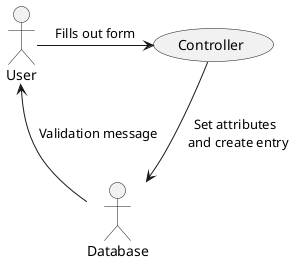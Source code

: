 @startuml createTrick

actor User
actor Database

usecase Controller

' class Trick {
'   name: string
'   description: string
'   group: string
'   imageLink: string
'   videoLink: string
'   author: string
'   dateOfCreation: date
'   dateOfLastModified: date
'   discussionChannel: string
' }

User -> Controller: Fills out form

Controller --> Database: Set attributes \n and create entry

Database --> User: Validation message

@enduml
